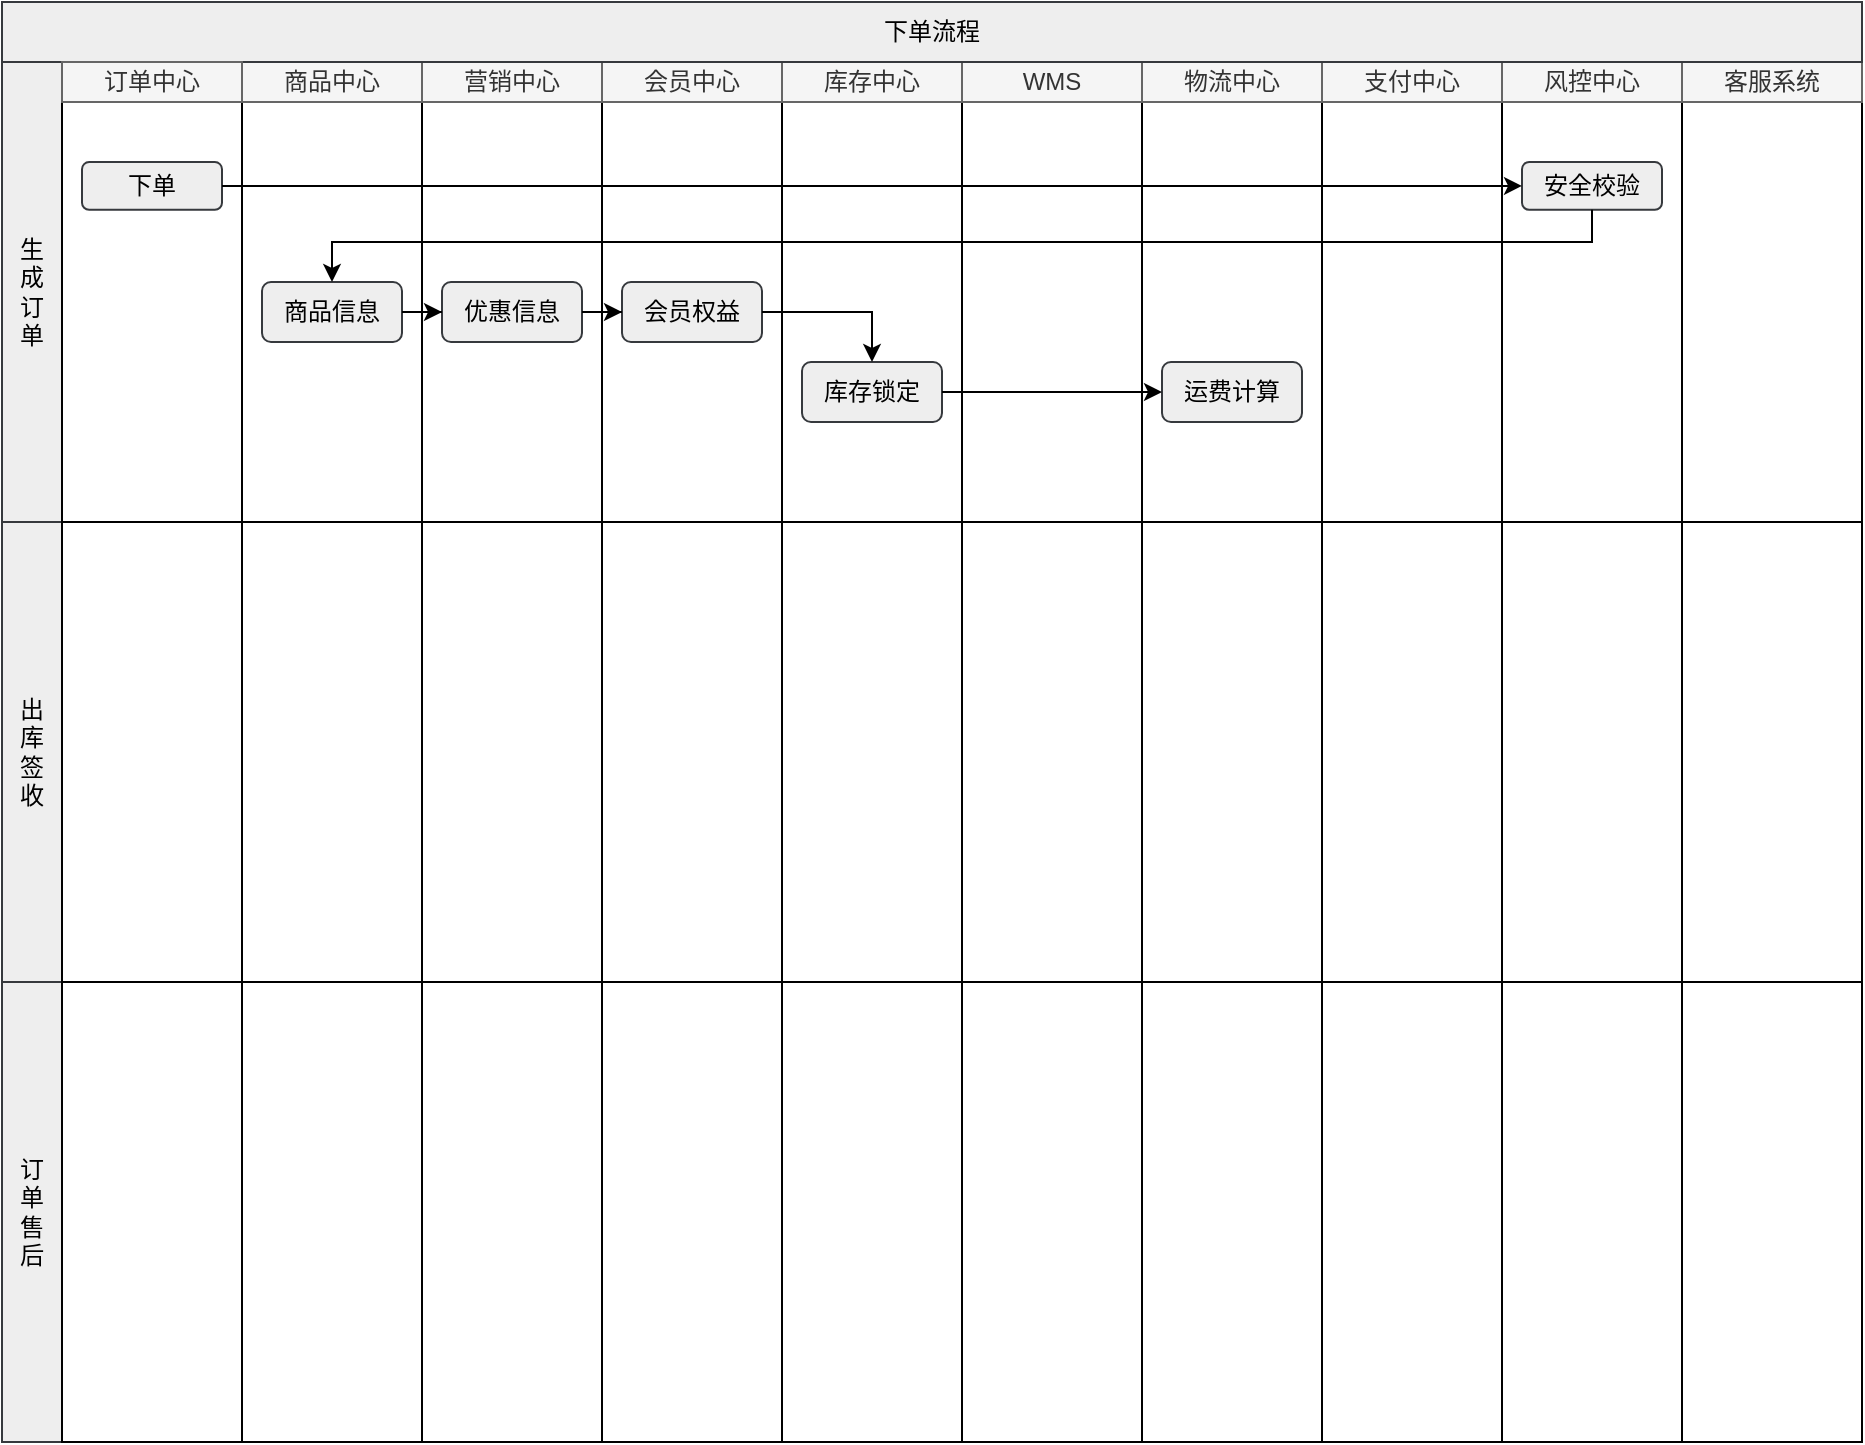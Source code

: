 <mxfile version="21.1.4" type="github">
  <diagram name="第 1 页" id="e_GZHFdNOrCHTup9UNsT">
    <mxGraphModel dx="1050" dy="580" grid="1" gridSize="10" guides="1" tooltips="1" connect="1" arrows="1" fold="1" page="1" pageScale="1" pageWidth="3300" pageHeight="4681" background="#ffffff" math="0" shadow="0">
      <root>
        <mxCell id="0" />
        <mxCell id="1" parent="0" />
        <mxCell id="RsKwWJYFNeszHucl-iUa-10" value="" style="group;fillColor=#eeeeee;strokeColor=#36393d;dashed=1;dashPattern=12 12;" parent="1" vertex="1" connectable="0">
          <mxGeometry x="190" y="260" width="90" height="230" as="geometry" />
        </mxCell>
        <mxCell id="RsKwWJYFNeszHucl-iUa-11" value="" style="rounded=0;whiteSpace=wrap;html=1;" parent="RsKwWJYFNeszHucl-iUa-10" vertex="1">
          <mxGeometry y="20" width="90" height="210" as="geometry" />
        </mxCell>
        <mxCell id="RsKwWJYFNeszHucl-iUa-12" value="商品中心" style="rounded=0;whiteSpace=wrap;html=1;fillColor=#f5f5f5;fontColor=#333333;strokeColor=#666666;" parent="RsKwWJYFNeszHucl-iUa-10" vertex="1">
          <mxGeometry width="90" height="20" as="geometry" />
        </mxCell>
        <mxCell id="7iVzLVZkadfMaypqnPs--5" value="商品信息" style="rounded=1;whiteSpace=wrap;html=1;fillColor=#eeeeee;strokeColor=#36393d;" vertex="1" parent="RsKwWJYFNeszHucl-iUa-10">
          <mxGeometry x="10" y="110" width="70" height="30" as="geometry" />
        </mxCell>
        <mxCell id="RsKwWJYFNeszHucl-iUa-13" value="" style="group;fillColor=#eeeeee;strokeColor=#36393d;" parent="1" vertex="1" connectable="0">
          <mxGeometry x="280" y="260" width="90" height="230" as="geometry" />
        </mxCell>
        <mxCell id="RsKwWJYFNeszHucl-iUa-14" value="" style="rounded=0;whiteSpace=wrap;html=1;" parent="RsKwWJYFNeszHucl-iUa-13" vertex="1">
          <mxGeometry y="20" width="90" height="210" as="geometry" />
        </mxCell>
        <mxCell id="RsKwWJYFNeszHucl-iUa-15" value="营销中心" style="rounded=0;whiteSpace=wrap;html=1;fillColor=#f5f5f5;fontColor=#333333;strokeColor=#666666;" parent="RsKwWJYFNeszHucl-iUa-13" vertex="1">
          <mxGeometry width="90" height="20" as="geometry" />
        </mxCell>
        <mxCell id="7iVzLVZkadfMaypqnPs--7" value="优惠信息" style="rounded=1;whiteSpace=wrap;html=1;fillColor=#eeeeee;strokeColor=#36393d;" vertex="1" parent="RsKwWJYFNeszHucl-iUa-13">
          <mxGeometry x="10" y="110" width="70" height="30" as="geometry" />
        </mxCell>
        <mxCell id="RsKwWJYFNeszHucl-iUa-16" value="" style="group;fillColor=#eeeeee;strokeColor=#36393d;" parent="1" vertex="1" connectable="0">
          <mxGeometry x="370" y="260" width="90" height="230" as="geometry" />
        </mxCell>
        <mxCell id="RsKwWJYFNeszHucl-iUa-17" value="" style="rounded=0;whiteSpace=wrap;html=1;" parent="RsKwWJYFNeszHucl-iUa-16" vertex="1">
          <mxGeometry y="20" width="90" height="210" as="geometry" />
        </mxCell>
        <mxCell id="RsKwWJYFNeszHucl-iUa-18" value="会员中心" style="rounded=0;whiteSpace=wrap;html=1;fillColor=#f5f5f5;fontColor=#333333;strokeColor=#666666;" parent="RsKwWJYFNeszHucl-iUa-16" vertex="1">
          <mxGeometry width="90" height="20" as="geometry" />
        </mxCell>
        <mxCell id="7iVzLVZkadfMaypqnPs--12" value="会员权益" style="rounded=1;whiteSpace=wrap;html=1;fillColor=#eeeeee;strokeColor=#36393d;" vertex="1" parent="RsKwWJYFNeszHucl-iUa-16">
          <mxGeometry x="10" y="110" width="70" height="30" as="geometry" />
        </mxCell>
        <mxCell id="RsKwWJYFNeszHucl-iUa-19" value="" style="group;fillColor=#eeeeee;strokeColor=#36393d;" parent="1" vertex="1" connectable="0">
          <mxGeometry x="460" y="260" width="90" height="230" as="geometry" />
        </mxCell>
        <mxCell id="RsKwWJYFNeszHucl-iUa-20" value="" style="rounded=0;whiteSpace=wrap;html=1;" parent="RsKwWJYFNeszHucl-iUa-19" vertex="1">
          <mxGeometry y="20" width="90" height="210" as="geometry" />
        </mxCell>
        <mxCell id="RsKwWJYFNeszHucl-iUa-21" value="库存中心" style="rounded=0;whiteSpace=wrap;html=1;fillColor=#f5f5f5;fontColor=#333333;strokeColor=#666666;" parent="RsKwWJYFNeszHucl-iUa-19" vertex="1">
          <mxGeometry width="90" height="20" as="geometry" />
        </mxCell>
        <mxCell id="7iVzLVZkadfMaypqnPs--14" value="库存锁定" style="rounded=1;whiteSpace=wrap;html=1;fillColor=#eeeeee;strokeColor=#36393d;" vertex="1" parent="RsKwWJYFNeszHucl-iUa-19">
          <mxGeometry x="10" y="150" width="70" height="30" as="geometry" />
        </mxCell>
        <mxCell id="RsKwWJYFNeszHucl-iUa-24" value="" style="group;fillColor=#eeeeee;strokeColor=#36393d;" parent="1" vertex="1" connectable="0">
          <mxGeometry x="550" y="260" width="90" height="230" as="geometry" />
        </mxCell>
        <mxCell id="RsKwWJYFNeszHucl-iUa-25" value="" style="rounded=0;whiteSpace=wrap;html=1;" parent="RsKwWJYFNeszHucl-iUa-24" vertex="1">
          <mxGeometry y="20" width="90" height="210" as="geometry" />
        </mxCell>
        <mxCell id="RsKwWJYFNeszHucl-iUa-26" value="WMS" style="rounded=0;whiteSpace=wrap;html=1;fillColor=#f5f5f5;fontColor=#333333;strokeColor=#666666;" parent="RsKwWJYFNeszHucl-iUa-24" vertex="1">
          <mxGeometry width="90" height="20" as="geometry" />
        </mxCell>
        <mxCell id="RsKwWJYFNeszHucl-iUa-27" value="" style="group" parent="1" vertex="1" connectable="0">
          <mxGeometry x="640" y="260" width="90" height="230" as="geometry" />
        </mxCell>
        <mxCell id="RsKwWJYFNeszHucl-iUa-28" value="" style="rounded=0;whiteSpace=wrap;html=1;" parent="RsKwWJYFNeszHucl-iUa-27" vertex="1">
          <mxGeometry y="20" width="90" height="210" as="geometry" />
        </mxCell>
        <mxCell id="RsKwWJYFNeszHucl-iUa-29" value="物流中心" style="rounded=0;whiteSpace=wrap;html=1;fillColor=#f5f5f5;fontColor=#333333;strokeColor=#666666;" parent="RsKwWJYFNeszHucl-iUa-27" vertex="1">
          <mxGeometry width="90" height="20" as="geometry" />
        </mxCell>
        <mxCell id="7iVzLVZkadfMaypqnPs--16" value="运费计算" style="rounded=1;whiteSpace=wrap;html=1;fillColor=#eeeeee;strokeColor=#36393d;" vertex="1" parent="RsKwWJYFNeszHucl-iUa-27">
          <mxGeometry x="10" y="150" width="70" height="30" as="geometry" />
        </mxCell>
        <mxCell id="RsKwWJYFNeszHucl-iUa-30" value="" style="group" parent="1" vertex="1" connectable="0">
          <mxGeometry x="730" y="260" width="90" height="230" as="geometry" />
        </mxCell>
        <mxCell id="RsKwWJYFNeszHucl-iUa-31" value="" style="rounded=0;whiteSpace=wrap;html=1;" parent="RsKwWJYFNeszHucl-iUa-30" vertex="1">
          <mxGeometry y="20" width="90" height="210" as="geometry" />
        </mxCell>
        <mxCell id="RsKwWJYFNeszHucl-iUa-32" value="支付中心" style="rounded=0;whiteSpace=wrap;html=1;fillColor=#f5f5f5;fontColor=#333333;strokeColor=#666666;" parent="RsKwWJYFNeszHucl-iUa-30" vertex="1">
          <mxGeometry width="90" height="20" as="geometry" />
        </mxCell>
        <mxCell id="RsKwWJYFNeszHucl-iUa-33" value="" style="group" parent="1" vertex="1" connectable="0">
          <mxGeometry x="820" y="260" width="90" height="230" as="geometry" />
        </mxCell>
        <mxCell id="RsKwWJYFNeszHucl-iUa-34" value="" style="rounded=0;whiteSpace=wrap;html=1;" parent="RsKwWJYFNeszHucl-iUa-33" vertex="1">
          <mxGeometry y="20" width="90" height="210" as="geometry" />
        </mxCell>
        <mxCell id="RsKwWJYFNeszHucl-iUa-35" value="风控中心" style="rounded=0;whiteSpace=wrap;html=1;fillColor=#f5f5f5;fontColor=#333333;strokeColor=#666666;" parent="RsKwWJYFNeszHucl-iUa-33" vertex="1">
          <mxGeometry width="90" height="20" as="geometry" />
        </mxCell>
        <mxCell id="7iVzLVZkadfMaypqnPs--1" value="安全校验" style="rounded=1;whiteSpace=wrap;html=1;fillColor=#eeeeee;strokeColor=#36393d;" vertex="1" parent="RsKwWJYFNeszHucl-iUa-33">
          <mxGeometry x="10" y="50" width="70" height="23.91" as="geometry" />
        </mxCell>
        <mxCell id="RsKwWJYFNeszHucl-iUa-36" value="" style="group" parent="1" vertex="1" connectable="0">
          <mxGeometry x="910" y="260" width="90" height="230" as="geometry" />
        </mxCell>
        <mxCell id="RsKwWJYFNeszHucl-iUa-37" value="" style="rounded=0;whiteSpace=wrap;html=1;" parent="RsKwWJYFNeszHucl-iUa-36" vertex="1">
          <mxGeometry y="20" width="90" height="210" as="geometry" />
        </mxCell>
        <mxCell id="RsKwWJYFNeszHucl-iUa-38" value="客服系统" style="rounded=0;whiteSpace=wrap;html=1;fillColor=#f5f5f5;fontColor=#333333;strokeColor=#666666;" parent="RsKwWJYFNeszHucl-iUa-36" vertex="1">
          <mxGeometry width="90" height="20" as="geometry" />
        </mxCell>
        <mxCell id="RsKwWJYFNeszHucl-iUa-40" value="下单流程" style="rounded=0;whiteSpace=wrap;html=1;fillColor=#eeeeee;strokeColor=#36393d;" parent="1" vertex="1">
          <mxGeometry x="70" y="230" width="930" height="30" as="geometry" />
        </mxCell>
        <mxCell id="RsKwWJYFNeszHucl-iUa-41" value="生&lt;br&gt;成&lt;br&gt;订&lt;br&gt;单" style="rounded=0;whiteSpace=wrap;html=1;fillColor=#eeeeee;strokeColor=#36393d;" parent="1" vertex="1">
          <mxGeometry x="70" y="260" width="30" height="230" as="geometry" />
        </mxCell>
        <mxCell id="RsKwWJYFNeszHucl-iUa-42" value="出&lt;br&gt;库&lt;br&gt;签&lt;br&gt;收" style="rounded=0;whiteSpace=wrap;html=1;fillColor=#eeeeee;strokeColor=#36393d;" parent="1" vertex="1">
          <mxGeometry x="70" y="490" width="30" height="230" as="geometry" />
        </mxCell>
        <mxCell id="RsKwWJYFNeszHucl-iUa-43" value="订&lt;br&gt;单&lt;br&gt;售&lt;br&gt;后" style="rounded=0;whiteSpace=wrap;html=1;fillColor=#eeeeee;strokeColor=#36393d;" parent="1" vertex="1">
          <mxGeometry x="70" y="720" width="30" height="230" as="geometry" />
        </mxCell>
        <mxCell id="RsKwWJYFNeszHucl-iUa-46" value="" style="rounded=0;whiteSpace=wrap;html=1;" parent="1" vertex="1">
          <mxGeometry x="100" y="490" width="90" height="230" as="geometry" />
        </mxCell>
        <mxCell id="RsKwWJYFNeszHucl-iUa-47" value="" style="rounded=0;whiteSpace=wrap;html=1;" parent="1" vertex="1">
          <mxGeometry x="100" y="720" width="90" height="230" as="geometry" />
        </mxCell>
        <mxCell id="RsKwWJYFNeszHucl-iUa-48" value="" style="rounded=0;whiteSpace=wrap;html=1;" parent="1" vertex="1">
          <mxGeometry x="190" y="490" width="90" height="230" as="geometry" />
        </mxCell>
        <mxCell id="RsKwWJYFNeszHucl-iUa-49" value="" style="rounded=0;whiteSpace=wrap;html=1;" parent="1" vertex="1">
          <mxGeometry x="280" y="490" width="90" height="230" as="geometry" />
        </mxCell>
        <mxCell id="RsKwWJYFNeszHucl-iUa-50" value="" style="rounded=0;whiteSpace=wrap;html=1;" parent="1" vertex="1">
          <mxGeometry x="370" y="490" width="90" height="230" as="geometry" />
        </mxCell>
        <mxCell id="RsKwWJYFNeszHucl-iUa-51" value="" style="rounded=0;whiteSpace=wrap;html=1;" parent="1" vertex="1">
          <mxGeometry x="460" y="490" width="90" height="230" as="geometry" />
        </mxCell>
        <mxCell id="RsKwWJYFNeszHucl-iUa-52" value="" style="rounded=0;whiteSpace=wrap;html=1;" parent="1" vertex="1">
          <mxGeometry x="550" y="490" width="90" height="230" as="geometry" />
        </mxCell>
        <mxCell id="RsKwWJYFNeszHucl-iUa-53" value="" style="rounded=0;whiteSpace=wrap;html=1;" parent="1" vertex="1">
          <mxGeometry x="640" y="490" width="90" height="230" as="geometry" />
        </mxCell>
        <mxCell id="RsKwWJYFNeszHucl-iUa-54" value="" style="rounded=0;whiteSpace=wrap;html=1;" parent="1" vertex="1">
          <mxGeometry x="730" y="490" width="90" height="230" as="geometry" />
        </mxCell>
        <mxCell id="RsKwWJYFNeszHucl-iUa-55" value="" style="rounded=0;whiteSpace=wrap;html=1;" parent="1" vertex="1">
          <mxGeometry x="820" y="490" width="90" height="230" as="geometry" />
        </mxCell>
        <mxCell id="RsKwWJYFNeszHucl-iUa-56" value="" style="rounded=0;whiteSpace=wrap;html=1;" parent="1" vertex="1">
          <mxGeometry x="910" y="490" width="90" height="230" as="geometry" />
        </mxCell>
        <mxCell id="RsKwWJYFNeszHucl-iUa-57" value="" style="rounded=0;whiteSpace=wrap;html=1;" parent="1" vertex="1">
          <mxGeometry x="190" y="720" width="90" height="230" as="geometry" />
        </mxCell>
        <mxCell id="RsKwWJYFNeszHucl-iUa-58" value="" style="rounded=0;whiteSpace=wrap;html=1;" parent="1" vertex="1">
          <mxGeometry x="280" y="720" width="90" height="230" as="geometry" />
        </mxCell>
        <mxCell id="RsKwWJYFNeszHucl-iUa-59" value="" style="rounded=0;whiteSpace=wrap;html=1;" parent="1" vertex="1">
          <mxGeometry x="370" y="720" width="90" height="230" as="geometry" />
        </mxCell>
        <mxCell id="RsKwWJYFNeszHucl-iUa-60" value="" style="rounded=0;whiteSpace=wrap;html=1;" parent="1" vertex="1">
          <mxGeometry x="460" y="720" width="90" height="230" as="geometry" />
        </mxCell>
        <mxCell id="RsKwWJYFNeszHucl-iUa-61" value="" style="rounded=0;whiteSpace=wrap;html=1;" parent="1" vertex="1">
          <mxGeometry x="550" y="720" width="90" height="230" as="geometry" />
        </mxCell>
        <mxCell id="RsKwWJYFNeszHucl-iUa-62" value="" style="rounded=0;whiteSpace=wrap;html=1;" parent="1" vertex="1">
          <mxGeometry x="640" y="720" width="90" height="230" as="geometry" />
        </mxCell>
        <mxCell id="RsKwWJYFNeszHucl-iUa-63" value="" style="rounded=0;whiteSpace=wrap;html=1;" parent="1" vertex="1">
          <mxGeometry x="730" y="720" width="90" height="230" as="geometry" />
        </mxCell>
        <mxCell id="RsKwWJYFNeszHucl-iUa-64" value="" style="rounded=0;whiteSpace=wrap;html=1;" parent="1" vertex="1">
          <mxGeometry x="820" y="720" width="90" height="230" as="geometry" />
        </mxCell>
        <mxCell id="RsKwWJYFNeszHucl-iUa-65" value="" style="rounded=0;whiteSpace=wrap;html=1;" parent="1" vertex="1">
          <mxGeometry x="910" y="720" width="90" height="230" as="geometry" />
        </mxCell>
        <mxCell id="RsKwWJYFNeszHucl-iUa-69" value="" style="group;fillColor=#eeeeee;strokeColor=#36393d;" parent="1" vertex="1" connectable="0">
          <mxGeometry x="100" y="260" width="90" height="230" as="geometry" />
        </mxCell>
        <mxCell id="RsKwWJYFNeszHucl-iUa-70" value="" style="rounded=0;whiteSpace=wrap;html=1;" parent="RsKwWJYFNeszHucl-iUa-69" vertex="1">
          <mxGeometry y="20" width="90" height="210" as="geometry" />
        </mxCell>
        <mxCell id="RsKwWJYFNeszHucl-iUa-71" value="订单中心" style="rounded=0;whiteSpace=wrap;html=1;fillColor=#f5f5f5;fontColor=#333333;strokeColor=#666666;" parent="RsKwWJYFNeszHucl-iUa-69" vertex="1">
          <mxGeometry width="90" height="20" as="geometry" />
        </mxCell>
        <mxCell id="RsKwWJYFNeszHucl-iUa-68" value="下单" style="rounded=1;whiteSpace=wrap;html=1;fillColor=#eeeeee;strokeColor=#36393d;" parent="RsKwWJYFNeszHucl-iUa-69" vertex="1">
          <mxGeometry x="10" y="50" width="70" height="23.91" as="geometry" />
        </mxCell>
        <mxCell id="7iVzLVZkadfMaypqnPs--4" style="edgeStyle=orthogonalEdgeStyle;rounded=0;orthogonalLoop=1;jettySize=auto;html=1;entryX=0;entryY=0.5;entryDx=0;entryDy=0;" edge="1" parent="1" source="RsKwWJYFNeszHucl-iUa-68" target="7iVzLVZkadfMaypqnPs--1">
          <mxGeometry relative="1" as="geometry" />
        </mxCell>
        <mxCell id="7iVzLVZkadfMaypqnPs--6" style="edgeStyle=orthogonalEdgeStyle;rounded=0;orthogonalLoop=1;jettySize=auto;html=1;" edge="1" parent="1" source="7iVzLVZkadfMaypqnPs--1" target="7iVzLVZkadfMaypqnPs--5">
          <mxGeometry relative="1" as="geometry">
            <Array as="points">
              <mxPoint x="865" y="350" />
              <mxPoint x="235" y="350" />
            </Array>
          </mxGeometry>
        </mxCell>
        <mxCell id="7iVzLVZkadfMaypqnPs--11" style="edgeStyle=orthogonalEdgeStyle;rounded=0;orthogonalLoop=1;jettySize=auto;html=1;" edge="1" parent="1" source="7iVzLVZkadfMaypqnPs--5" target="7iVzLVZkadfMaypqnPs--7">
          <mxGeometry relative="1" as="geometry" />
        </mxCell>
        <mxCell id="7iVzLVZkadfMaypqnPs--13" style="edgeStyle=orthogonalEdgeStyle;rounded=0;orthogonalLoop=1;jettySize=auto;html=1;" edge="1" parent="1" source="7iVzLVZkadfMaypqnPs--7" target="7iVzLVZkadfMaypqnPs--12">
          <mxGeometry relative="1" as="geometry" />
        </mxCell>
        <mxCell id="7iVzLVZkadfMaypqnPs--15" style="edgeStyle=orthogonalEdgeStyle;rounded=0;orthogonalLoop=1;jettySize=auto;html=1;" edge="1" parent="1" source="7iVzLVZkadfMaypqnPs--12" target="7iVzLVZkadfMaypqnPs--14">
          <mxGeometry relative="1" as="geometry" />
        </mxCell>
        <mxCell id="7iVzLVZkadfMaypqnPs--18" style="edgeStyle=orthogonalEdgeStyle;rounded=0;orthogonalLoop=1;jettySize=auto;html=1;" edge="1" parent="1" source="7iVzLVZkadfMaypqnPs--14" target="7iVzLVZkadfMaypqnPs--16">
          <mxGeometry relative="1" as="geometry" />
        </mxCell>
      </root>
    </mxGraphModel>
  </diagram>
</mxfile>
